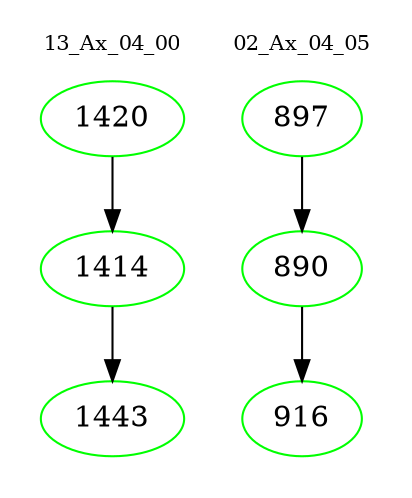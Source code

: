digraph{
subgraph cluster_0 {
color = white
label = "13_Ax_04_00";
fontsize=10;
T0_1420 [label="1420", color="green"]
T0_1420 -> T0_1414 [color="black"]
T0_1414 [label="1414", color="green"]
T0_1414 -> T0_1443 [color="black"]
T0_1443 [label="1443", color="green"]
}
subgraph cluster_1 {
color = white
label = "02_Ax_04_05";
fontsize=10;
T1_897 [label="897", color="green"]
T1_897 -> T1_890 [color="black"]
T1_890 [label="890", color="green"]
T1_890 -> T1_916 [color="black"]
T1_916 [label="916", color="green"]
}
}
